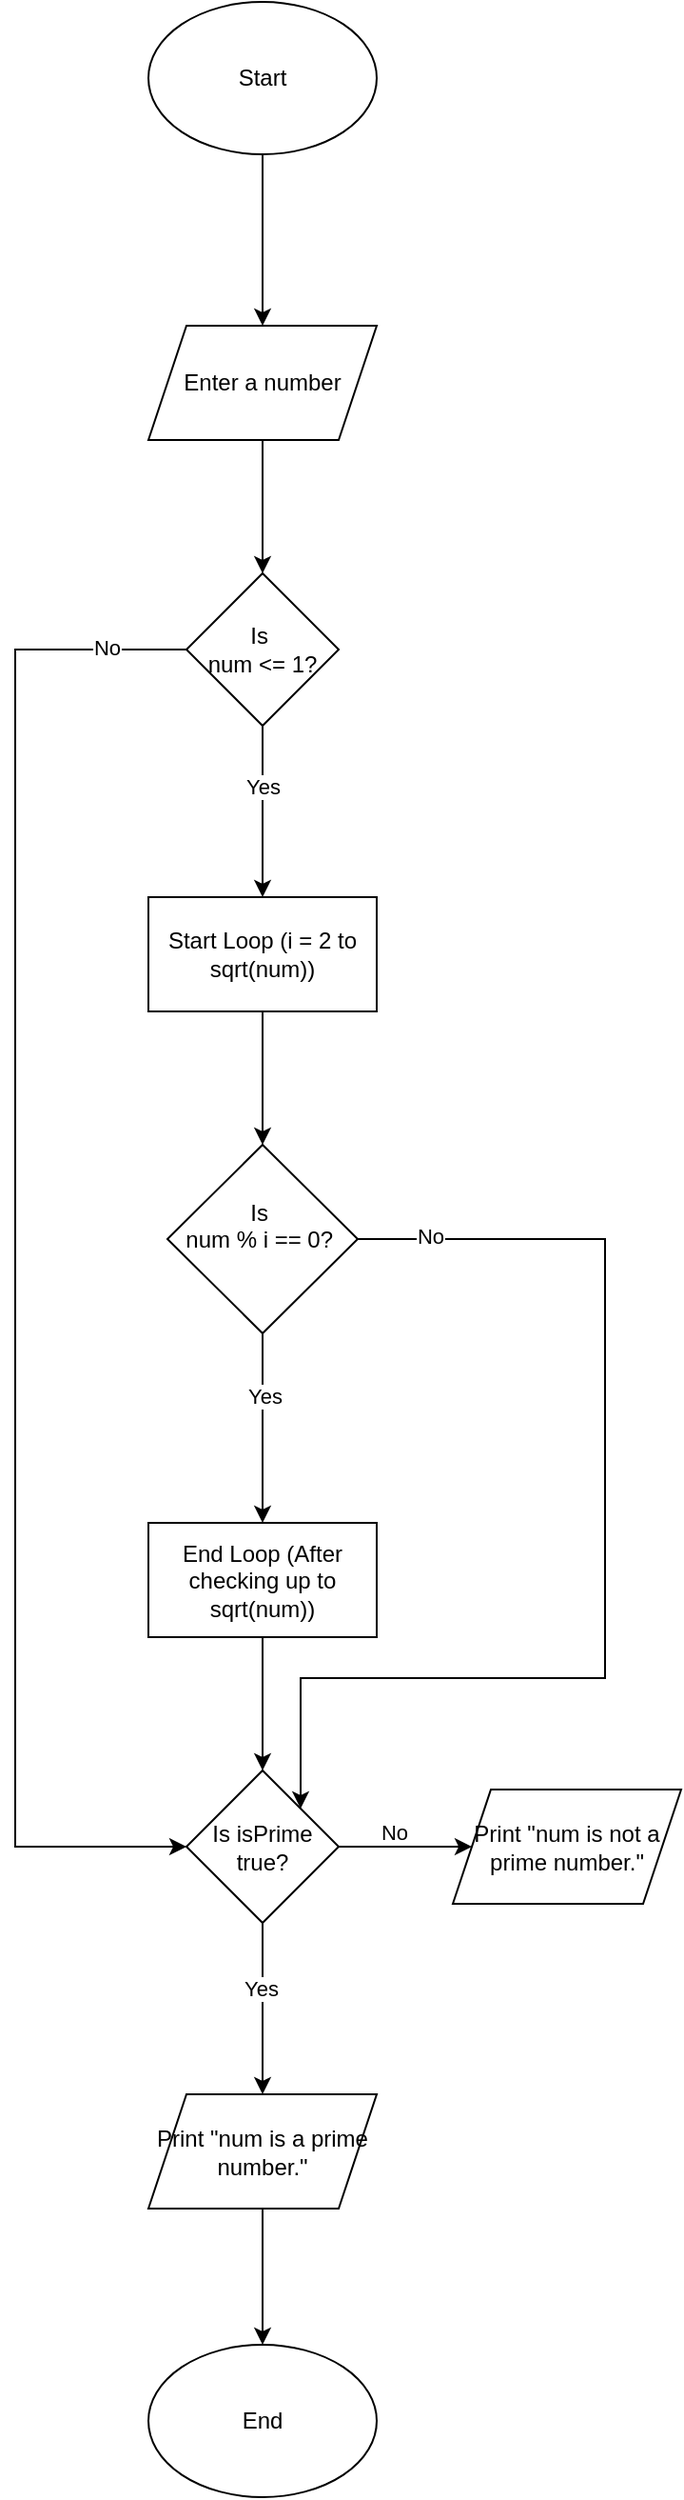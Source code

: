 <mxfile version="26.0.3">
  <diagram name="Page-1" id="edf60f1a-56cd-e834-aa8a-f176f3a09ee4">
    <mxGraphModel dx="1643" dy="837" grid="1" gridSize="10" guides="1" tooltips="1" connect="1" arrows="1" fold="1" page="1" pageScale="1" pageWidth="1100" pageHeight="850" background="none" math="0" shadow="0">
      <root>
        <mxCell id="0" />
        <mxCell id="1" parent="0" />
        <mxCell id="jkgD8pwK3HWYnTVIXUdK-4" value="" style="edgeStyle=orthogonalEdgeStyle;rounded=0;orthogonalLoop=1;jettySize=auto;html=1;" edge="1" parent="1" source="jkgD8pwK3HWYnTVIXUdK-2" target="jkgD8pwK3HWYnTVIXUdK-3">
          <mxGeometry relative="1" as="geometry" />
        </mxCell>
        <mxCell id="jkgD8pwK3HWYnTVIXUdK-2" value="Start" style="ellipse;whiteSpace=wrap;html=1;" vertex="1" parent="1">
          <mxGeometry x="300" y="30" width="120" height="80" as="geometry" />
        </mxCell>
        <mxCell id="jkgD8pwK3HWYnTVIXUdK-6" value="" style="edgeStyle=orthogonalEdgeStyle;rounded=0;orthogonalLoop=1;jettySize=auto;html=1;" edge="1" parent="1" source="jkgD8pwK3HWYnTVIXUdK-3" target="jkgD8pwK3HWYnTVIXUdK-5">
          <mxGeometry relative="1" as="geometry" />
        </mxCell>
        <mxCell id="jkgD8pwK3HWYnTVIXUdK-3" value="Enter a number" style="shape=parallelogram;perimeter=parallelogramPerimeter;whiteSpace=wrap;html=1;fixedSize=1;" vertex="1" parent="1">
          <mxGeometry x="300" y="200" width="120" height="60" as="geometry" />
        </mxCell>
        <mxCell id="jkgD8pwK3HWYnTVIXUdK-8" value="" style="edgeStyle=orthogonalEdgeStyle;rounded=0;orthogonalLoop=1;jettySize=auto;html=1;" edge="1" parent="1" source="jkgD8pwK3HWYnTVIXUdK-5" target="jkgD8pwK3HWYnTVIXUdK-7">
          <mxGeometry relative="1" as="geometry" />
        </mxCell>
        <mxCell id="jkgD8pwK3HWYnTVIXUdK-14" value="Yes" style="edgeLabel;html=1;align=center;verticalAlign=middle;resizable=0;points=[];" vertex="1" connectable="0" parent="jkgD8pwK3HWYnTVIXUdK-8">
          <mxGeometry x="-0.295" relative="1" as="geometry">
            <mxPoint as="offset" />
          </mxGeometry>
        </mxCell>
        <mxCell id="jkgD8pwK3HWYnTVIXUdK-22" style="edgeStyle=orthogonalEdgeStyle;rounded=0;orthogonalLoop=1;jettySize=auto;html=1;" edge="1" parent="1" source="jkgD8pwK3HWYnTVIXUdK-5" target="jkgD8pwK3HWYnTVIXUdK-15">
          <mxGeometry relative="1" as="geometry">
            <Array as="points">
              <mxPoint x="230" y="370" />
              <mxPoint x="230" y="998.5" />
            </Array>
          </mxGeometry>
        </mxCell>
        <mxCell id="jkgD8pwK3HWYnTVIXUdK-23" value="No" style="edgeLabel;html=1;align=center;verticalAlign=middle;resizable=0;points=[];" vertex="1" connectable="0" parent="jkgD8pwK3HWYnTVIXUdK-22">
          <mxGeometry x="-0.896" y="-1" relative="1" as="geometry">
            <mxPoint as="offset" />
          </mxGeometry>
        </mxCell>
        <mxCell id="jkgD8pwK3HWYnTVIXUdK-5" value="Is&amp;nbsp;&lt;div&gt;num &amp;lt;= 1?&lt;/div&gt;" style="rhombus;whiteSpace=wrap;html=1;" vertex="1" parent="1">
          <mxGeometry x="320" y="330" width="80" height="80" as="geometry" />
        </mxCell>
        <mxCell id="jkgD8pwK3HWYnTVIXUdK-10" value="" style="edgeStyle=orthogonalEdgeStyle;rounded=0;orthogonalLoop=1;jettySize=auto;html=1;" edge="1" parent="1" source="jkgD8pwK3HWYnTVIXUdK-7" target="jkgD8pwK3HWYnTVIXUdK-9">
          <mxGeometry relative="1" as="geometry" />
        </mxCell>
        <mxCell id="jkgD8pwK3HWYnTVIXUdK-7" value="Start Loop (i = 2 to sqrt(num))" style="whiteSpace=wrap;html=1;" vertex="1" parent="1">
          <mxGeometry x="300" y="500" width="120" height="60" as="geometry" />
        </mxCell>
        <mxCell id="jkgD8pwK3HWYnTVIXUdK-12" value="" style="edgeStyle=orthogonalEdgeStyle;rounded=0;orthogonalLoop=1;jettySize=auto;html=1;" edge="1" parent="1" source="jkgD8pwK3HWYnTVIXUdK-9" target="jkgD8pwK3HWYnTVIXUdK-11">
          <mxGeometry relative="1" as="geometry" />
        </mxCell>
        <mxCell id="jkgD8pwK3HWYnTVIXUdK-13" value="Yes" style="edgeLabel;html=1;align=center;verticalAlign=middle;resizable=0;points=[];" vertex="1" connectable="0" parent="jkgD8pwK3HWYnTVIXUdK-12">
          <mxGeometry x="-0.337" y="1" relative="1" as="geometry">
            <mxPoint as="offset" />
          </mxGeometry>
        </mxCell>
        <mxCell id="jkgD8pwK3HWYnTVIXUdK-27" style="edgeStyle=orthogonalEdgeStyle;rounded=0;orthogonalLoop=1;jettySize=auto;html=1;" edge="1" parent="1" source="jkgD8pwK3HWYnTVIXUdK-9" target="jkgD8pwK3HWYnTVIXUdK-15">
          <mxGeometry relative="1" as="geometry">
            <Array as="points">
              <mxPoint x="540" y="680" />
              <mxPoint x="540" y="910" />
              <mxPoint x="380" y="910" />
            </Array>
          </mxGeometry>
        </mxCell>
        <mxCell id="jkgD8pwK3HWYnTVIXUdK-28" value="No" style="edgeLabel;html=1;align=center;verticalAlign=middle;resizable=0;points=[];" vertex="1" connectable="0" parent="jkgD8pwK3HWYnTVIXUdK-27">
          <mxGeometry x="-0.873" y="2" relative="1" as="geometry">
            <mxPoint as="offset" />
          </mxGeometry>
        </mxCell>
        <mxCell id="jkgD8pwK3HWYnTVIXUdK-9" value="&lt;div&gt;Is&amp;nbsp;&lt;/div&gt;&lt;div&gt;num % i == 0?&amp;nbsp;&lt;/div&gt;&lt;div&gt;&lt;br&gt;&lt;/div&gt;" style="rhombus;whiteSpace=wrap;html=1;" vertex="1" parent="1">
          <mxGeometry x="310" y="630" width="100" height="99" as="geometry" />
        </mxCell>
        <mxCell id="jkgD8pwK3HWYnTVIXUdK-16" value="" style="edgeStyle=orthogonalEdgeStyle;rounded=0;orthogonalLoop=1;jettySize=auto;html=1;" edge="1" parent="1" source="jkgD8pwK3HWYnTVIXUdK-11" target="jkgD8pwK3HWYnTVIXUdK-15">
          <mxGeometry relative="1" as="geometry" />
        </mxCell>
        <mxCell id="jkgD8pwK3HWYnTVIXUdK-11" value="End Loop (After checking up to sqrt(num))" style="whiteSpace=wrap;html=1;" vertex="1" parent="1">
          <mxGeometry x="300" y="828.5" width="120" height="60" as="geometry" />
        </mxCell>
        <mxCell id="jkgD8pwK3HWYnTVIXUdK-18" value="" style="edgeStyle=orthogonalEdgeStyle;rounded=0;orthogonalLoop=1;jettySize=auto;html=1;" edge="1" parent="1" source="jkgD8pwK3HWYnTVIXUdK-15" target="jkgD8pwK3HWYnTVIXUdK-17">
          <mxGeometry relative="1" as="geometry" />
        </mxCell>
        <mxCell id="jkgD8pwK3HWYnTVIXUdK-19" value="Yes" style="edgeLabel;html=1;align=center;verticalAlign=middle;resizable=0;points=[];" vertex="1" connectable="0" parent="jkgD8pwK3HWYnTVIXUdK-18">
          <mxGeometry x="-0.238" y="-1" relative="1" as="geometry">
            <mxPoint as="offset" />
          </mxGeometry>
        </mxCell>
        <mxCell id="jkgD8pwK3HWYnTVIXUdK-21" value="" style="edgeStyle=orthogonalEdgeStyle;rounded=0;orthogonalLoop=1;jettySize=auto;html=1;" edge="1" parent="1" source="jkgD8pwK3HWYnTVIXUdK-15" target="jkgD8pwK3HWYnTVIXUdK-20">
          <mxGeometry relative="1" as="geometry" />
        </mxCell>
        <mxCell id="jkgD8pwK3HWYnTVIXUdK-26" value="No" style="edgeLabel;html=1;align=center;verticalAlign=middle;resizable=0;points=[];" vertex="1" connectable="0" parent="jkgD8pwK3HWYnTVIXUdK-21">
          <mxGeometry x="-0.191" y="-2" relative="1" as="geometry">
            <mxPoint y="-10" as="offset" />
          </mxGeometry>
        </mxCell>
        <mxCell id="jkgD8pwK3HWYnTVIXUdK-15" value="Is isPrime true?" style="rhombus;whiteSpace=wrap;html=1;" vertex="1" parent="1">
          <mxGeometry x="320" y="958.5" width="80" height="80" as="geometry" />
        </mxCell>
        <mxCell id="jkgD8pwK3HWYnTVIXUdK-25" style="edgeStyle=orthogonalEdgeStyle;rounded=0;orthogonalLoop=1;jettySize=auto;html=1;" edge="1" parent="1" source="jkgD8pwK3HWYnTVIXUdK-17" target="jkgD8pwK3HWYnTVIXUdK-24">
          <mxGeometry relative="1" as="geometry" />
        </mxCell>
        <mxCell id="jkgD8pwK3HWYnTVIXUdK-17" value="Print &quot;num is a prime number.&quot;" style="shape=parallelogram;perimeter=parallelogramPerimeter;whiteSpace=wrap;html=1;fixedSize=1;" vertex="1" parent="1">
          <mxGeometry x="300" y="1128.5" width="120" height="60" as="geometry" />
        </mxCell>
        <mxCell id="jkgD8pwK3HWYnTVIXUdK-20" value="Print &quot;num is not a prime number.&quot;" style="shape=parallelogram;perimeter=parallelogramPerimeter;whiteSpace=wrap;html=1;fixedSize=1;" vertex="1" parent="1">
          <mxGeometry x="460" y="968.5" width="120" height="60" as="geometry" />
        </mxCell>
        <mxCell id="jkgD8pwK3HWYnTVIXUdK-24" value="End" style="ellipse;whiteSpace=wrap;html=1;" vertex="1" parent="1">
          <mxGeometry x="300" y="1260" width="120" height="80" as="geometry" />
        </mxCell>
      </root>
    </mxGraphModel>
  </diagram>
</mxfile>
